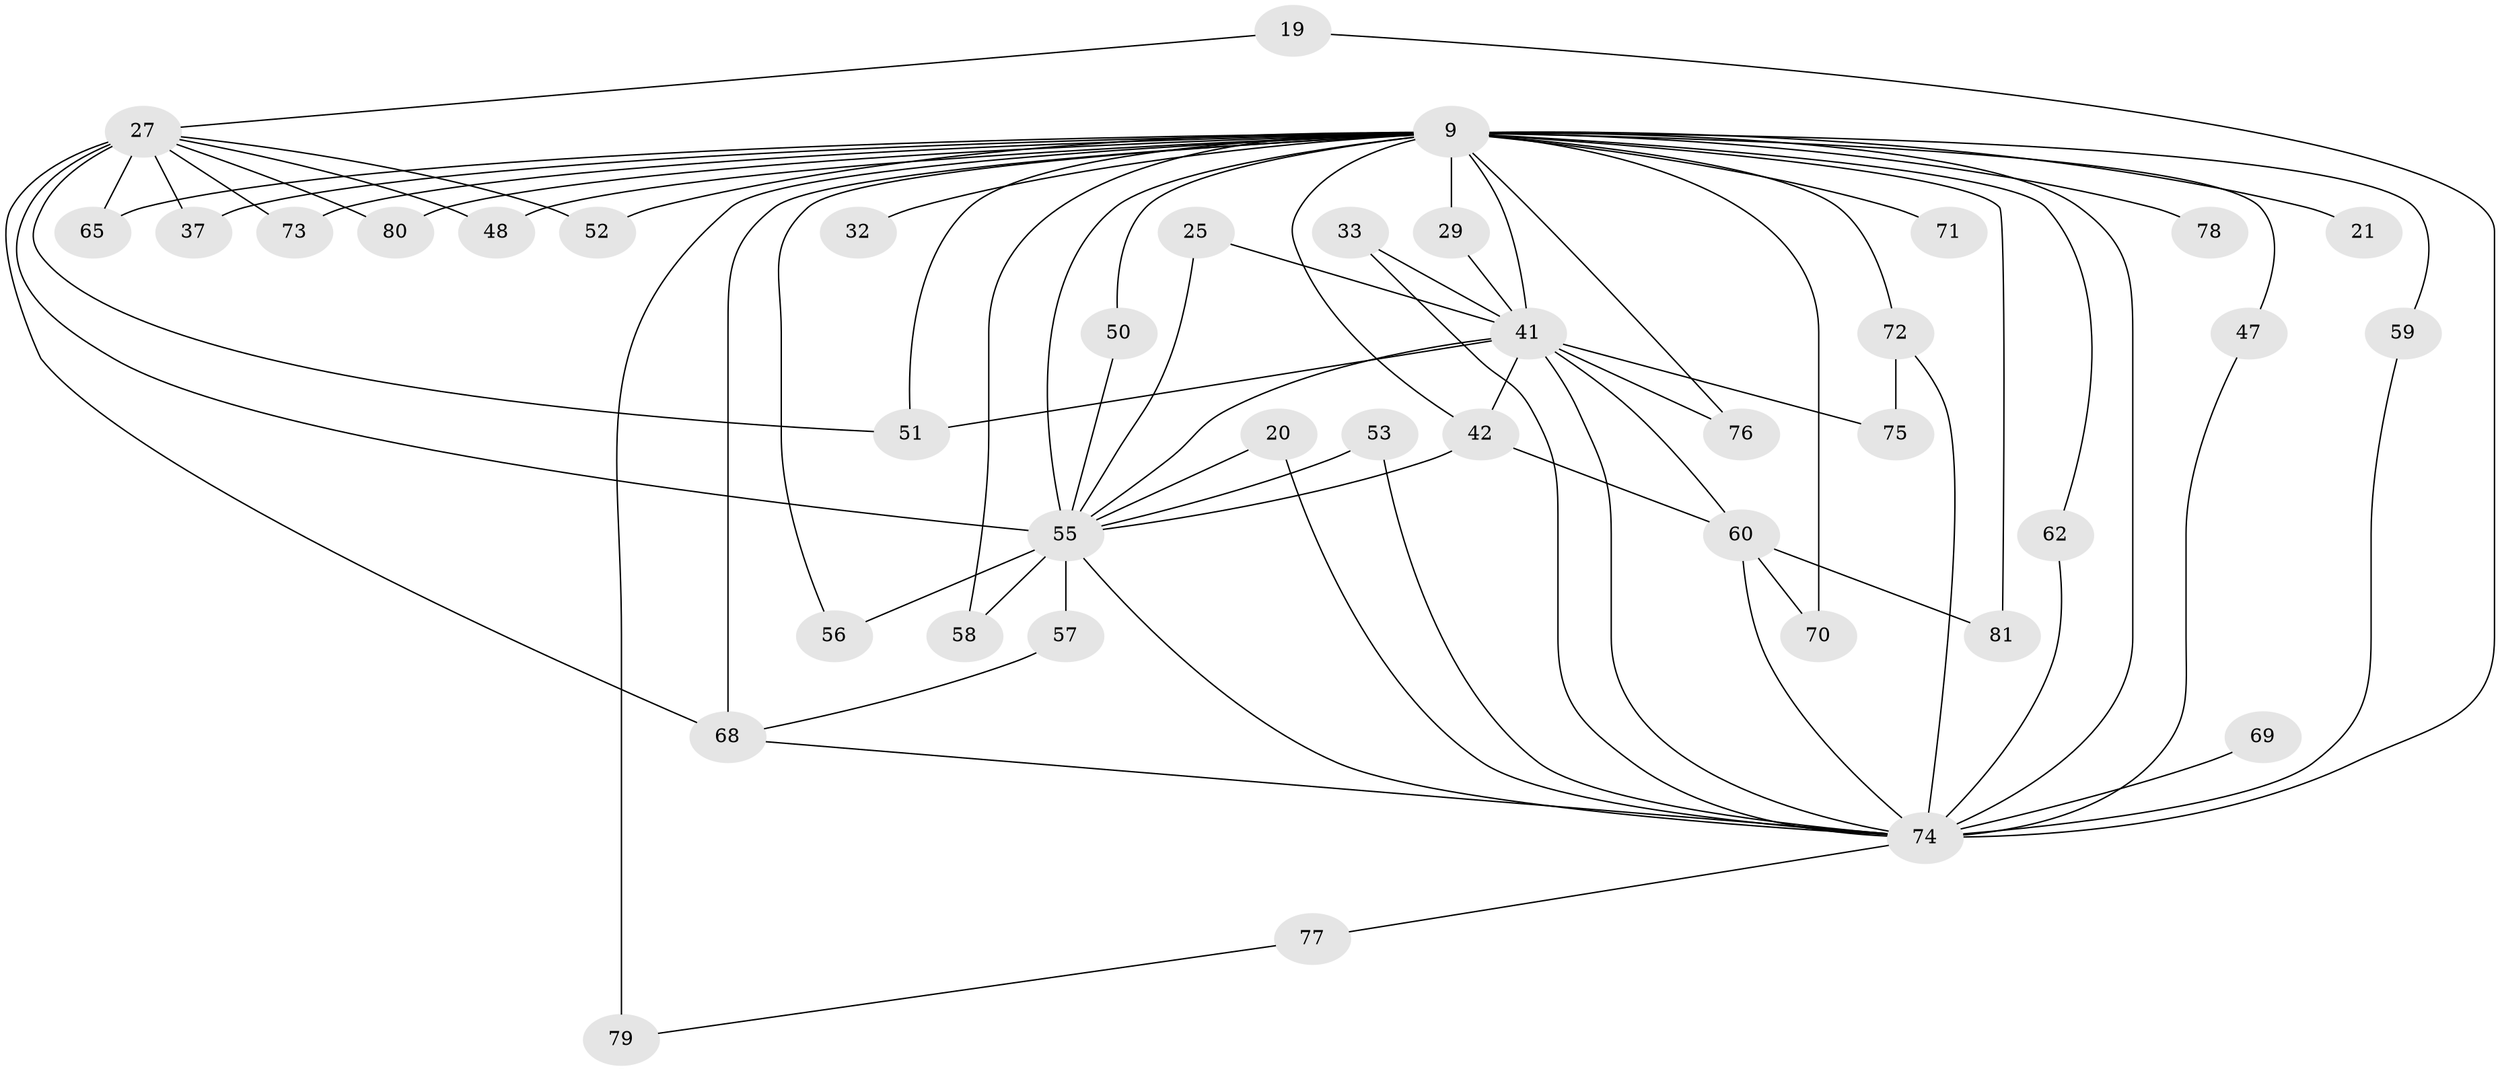 // original degree distribution, {17: 0.024691358024691357, 15: 0.037037037037037035, 23: 0.012345679012345678, 20: 0.012345679012345678, 21: 0.012345679012345678, 24: 0.012345679012345678, 16: 0.012345679012345678, 8: 0.012345679012345678, 6: 0.024691358024691357, 2: 0.6296296296296297, 3: 0.1111111111111111, 5: 0.037037037037037035, 11: 0.012345679012345678, 4: 0.04938271604938271}
// Generated by graph-tools (version 1.1) at 2025/43/03/09/25 04:43:33]
// undirected, 40 vertices, 75 edges
graph export_dot {
graph [start="1"]
  node [color=gray90,style=filled];
  9 [super="+6+8"];
  19;
  20;
  21;
  25;
  27 [super="+17"];
  29 [super="+23+14"];
  32;
  33;
  37;
  41 [super="+4"];
  42 [super="+26"];
  47;
  48;
  50;
  51 [super="+36"];
  52 [super="+34"];
  53;
  55 [super="+12+35+54+10"];
  56;
  57 [super="+46"];
  58;
  59;
  60 [super="+11+13+16"];
  62;
  65;
  68 [super="+45+67+61"];
  69;
  70;
  71;
  72 [super="+39+43"];
  73 [super="+49"];
  74 [super="+31+63+64"];
  75;
  76;
  77;
  78;
  79 [super="+24"];
  80 [super="+40"];
  81;
  9 -- 21 [weight=2];
  9 -- 32 [weight=2];
  9 -- 41 [weight=9];
  9 -- 48;
  9 -- 55 [weight=12];
  9 -- 65;
  9 -- 68 [weight=3];
  9 -- 73 [weight=2];
  9 -- 74 [weight=12];
  9 -- 78 [weight=2];
  9 -- 80 [weight=3];
  9 -- 81;
  9 -- 71 [weight=2];
  9 -- 72 [weight=3];
  9 -- 79 [weight=3];
  9 -- 50;
  9 -- 58;
  9 -- 29 [weight=2];
  9 -- 70;
  9 -- 76;
  9 -- 37;
  9 -- 47;
  9 -- 51 [weight=2];
  9 -- 52;
  9 -- 56;
  9 -- 59;
  9 -- 62;
  9 -- 42;
  19 -- 27;
  19 -- 74;
  20 -- 55;
  20 -- 74;
  25 -- 55;
  25 -- 41;
  27 -- 48;
  27 -- 68;
  27 -- 65;
  27 -- 37;
  27 -- 52 [weight=2];
  27 -- 73;
  27 -- 80;
  27 -- 51;
  27 -- 55 [weight=4];
  29 -- 41 [weight=2];
  33 -- 41;
  33 -- 74;
  41 -- 42;
  41 -- 75;
  41 -- 76;
  41 -- 51;
  41 -- 55 [weight=5];
  41 -- 74 [weight=4];
  41 -- 60 [weight=2];
  42 -- 60;
  42 -- 55;
  47 -- 74;
  50 -- 55;
  53 -- 55;
  53 -- 74;
  55 -- 56;
  55 -- 57 [weight=2];
  55 -- 58;
  55 -- 74 [weight=5];
  57 -- 68;
  59 -- 74;
  60 -- 81;
  60 -- 70;
  60 -- 74 [weight=3];
  62 -- 74;
  68 -- 74 [weight=2];
  69 -- 74 [weight=2];
  72 -- 75;
  72 -- 74 [weight=2];
  74 -- 77;
  77 -- 79;
}
